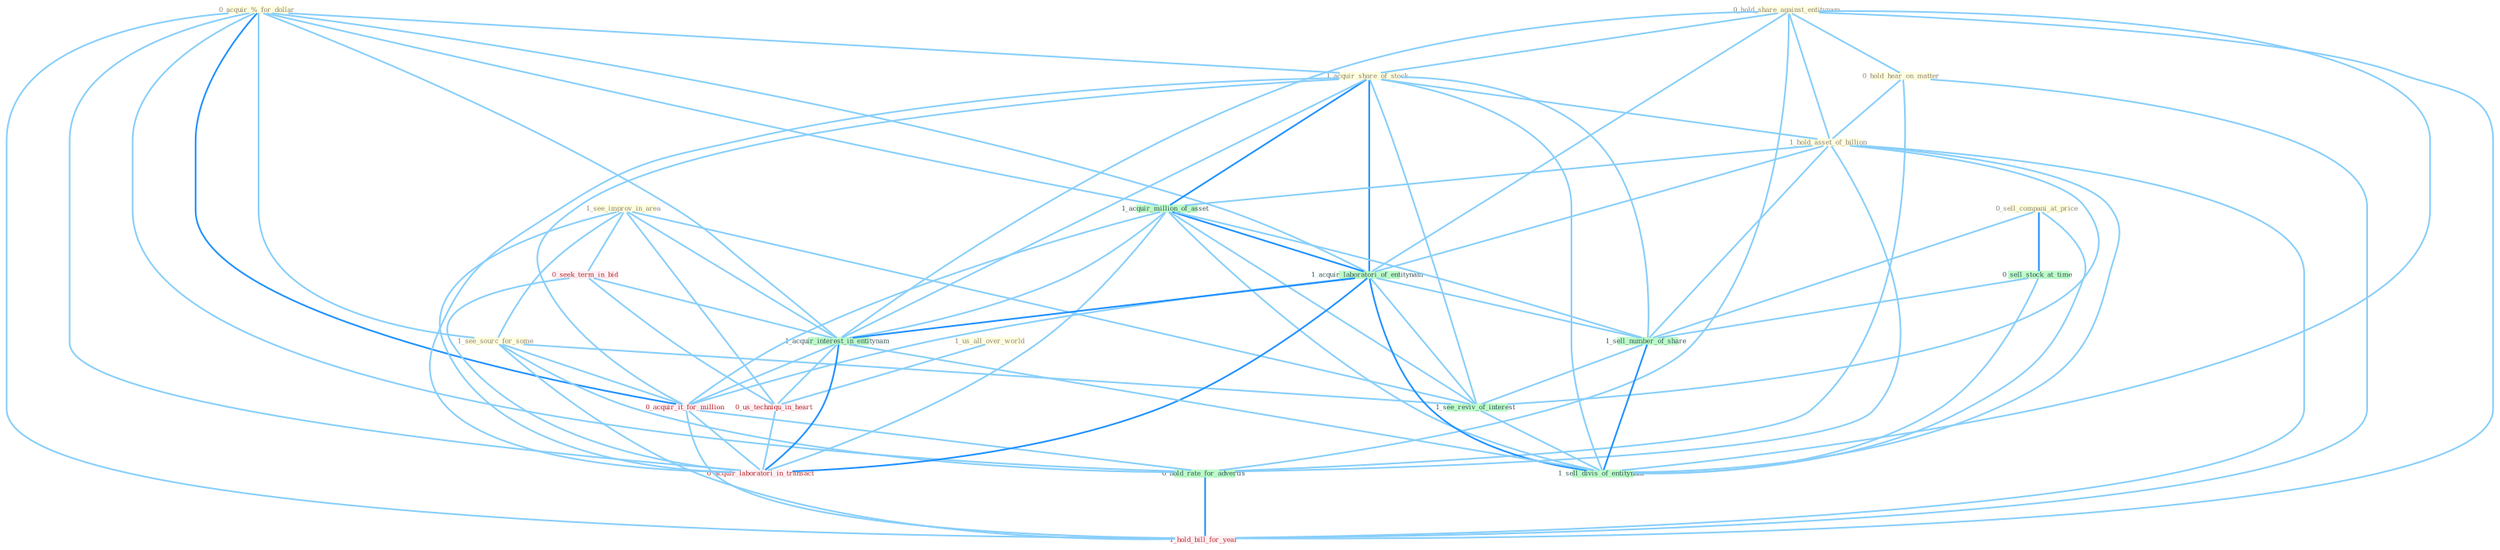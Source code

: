 Graph G{ 
    node
    [shape=polygon,style=filled,width=.5,height=.06,color="#BDFCC9",fixedsize=true,fontsize=4,
    fontcolor="#2f4f4f"];
    {node
    [color="#ffffe0", fontcolor="#8b7d6b"] "0_acquir_%_for_dollar " "1_see_improv_in_area " "0_hold_share_against_entitynam " "1_acquir_share_of_stock " "0_sell_compani_at_price " "1_see_sourc_for_some " "0_hold_hear_on_matter " "1_hold_asset_of_billion " "1_us_all_over_world "}
{node [color="#fff0f5", fontcolor="#b22222"] "0_seek_term_in_bid " "0_us_techniqu_in_heart " "0_acquir_it_for_million " "0_acquir_laboratori_in_transact " "1_hold_bill_for_year "}
edge [color="#B0E2FF"];

	"0_acquir_%_for_dollar " -- "1_acquir_share_of_stock " [w="1", color="#87cefa" ];
	"0_acquir_%_for_dollar " -- "1_see_sourc_for_some " [w="1", color="#87cefa" ];
	"0_acquir_%_for_dollar " -- "1_acquir_million_of_asset " [w="1", color="#87cefa" ];
	"0_acquir_%_for_dollar " -- "1_acquir_laboratori_of_entitynam " [w="1", color="#87cefa" ];
	"0_acquir_%_for_dollar " -- "1_acquir_interest_in_entitynam " [w="1", color="#87cefa" ];
	"0_acquir_%_for_dollar " -- "0_acquir_it_for_million " [w="2", color="#1e90ff" , len=0.8];
	"0_acquir_%_for_dollar " -- "0_hold_rate_for_advertis " [w="1", color="#87cefa" ];
	"0_acquir_%_for_dollar " -- "0_acquir_laboratori_in_transact " [w="1", color="#87cefa" ];
	"0_acquir_%_for_dollar " -- "1_hold_bill_for_year " [w="1", color="#87cefa" ];
	"1_see_improv_in_area " -- "1_see_sourc_for_some " [w="1", color="#87cefa" ];
	"1_see_improv_in_area " -- "0_seek_term_in_bid " [w="1", color="#87cefa" ];
	"1_see_improv_in_area " -- "1_acquir_interest_in_entitynam " [w="1", color="#87cefa" ];
	"1_see_improv_in_area " -- "0_us_techniqu_in_heart " [w="1", color="#87cefa" ];
	"1_see_improv_in_area " -- "0_acquir_laboratori_in_transact " [w="1", color="#87cefa" ];
	"1_see_improv_in_area " -- "1_see_reviv_of_interest " [w="1", color="#87cefa" ];
	"0_hold_share_against_entitynam " -- "1_acquir_share_of_stock " [w="1", color="#87cefa" ];
	"0_hold_share_against_entitynam " -- "0_hold_hear_on_matter " [w="1", color="#87cefa" ];
	"0_hold_share_against_entitynam " -- "1_hold_asset_of_billion " [w="1", color="#87cefa" ];
	"0_hold_share_against_entitynam " -- "1_acquir_laboratori_of_entitynam " [w="1", color="#87cefa" ];
	"0_hold_share_against_entitynam " -- "1_acquir_interest_in_entitynam " [w="1", color="#87cefa" ];
	"0_hold_share_against_entitynam " -- "0_hold_rate_for_advertis " [w="1", color="#87cefa" ];
	"0_hold_share_against_entitynam " -- "1_hold_bill_for_year " [w="1", color="#87cefa" ];
	"0_hold_share_against_entitynam " -- "1_sell_divis_of_entitynam " [w="1", color="#87cefa" ];
	"1_acquir_share_of_stock " -- "1_hold_asset_of_billion " [w="1", color="#87cefa" ];
	"1_acquir_share_of_stock " -- "1_acquir_million_of_asset " [w="2", color="#1e90ff" , len=0.8];
	"1_acquir_share_of_stock " -- "1_acquir_laboratori_of_entitynam " [w="2", color="#1e90ff" , len=0.8];
	"1_acquir_share_of_stock " -- "1_acquir_interest_in_entitynam " [w="1", color="#87cefa" ];
	"1_acquir_share_of_stock " -- "0_acquir_it_for_million " [w="1", color="#87cefa" ];
	"1_acquir_share_of_stock " -- "0_acquir_laboratori_in_transact " [w="1", color="#87cefa" ];
	"1_acquir_share_of_stock " -- "1_sell_number_of_share " [w="1", color="#87cefa" ];
	"1_acquir_share_of_stock " -- "1_see_reviv_of_interest " [w="1", color="#87cefa" ];
	"1_acquir_share_of_stock " -- "1_sell_divis_of_entitynam " [w="1", color="#87cefa" ];
	"0_sell_compani_at_price " -- "0_sell_stock_at_time " [w="2", color="#1e90ff" , len=0.8];
	"0_sell_compani_at_price " -- "1_sell_number_of_share " [w="1", color="#87cefa" ];
	"0_sell_compani_at_price " -- "1_sell_divis_of_entitynam " [w="1", color="#87cefa" ];
	"1_see_sourc_for_some " -- "0_acquir_it_for_million " [w="1", color="#87cefa" ];
	"1_see_sourc_for_some " -- "0_hold_rate_for_advertis " [w="1", color="#87cefa" ];
	"1_see_sourc_for_some " -- "1_see_reviv_of_interest " [w="1", color="#87cefa" ];
	"1_see_sourc_for_some " -- "1_hold_bill_for_year " [w="1", color="#87cefa" ];
	"0_hold_hear_on_matter " -- "1_hold_asset_of_billion " [w="1", color="#87cefa" ];
	"0_hold_hear_on_matter " -- "0_hold_rate_for_advertis " [w="1", color="#87cefa" ];
	"0_hold_hear_on_matter " -- "1_hold_bill_for_year " [w="1", color="#87cefa" ];
	"1_hold_asset_of_billion " -- "1_acquir_million_of_asset " [w="1", color="#87cefa" ];
	"1_hold_asset_of_billion " -- "1_acquir_laboratori_of_entitynam " [w="1", color="#87cefa" ];
	"1_hold_asset_of_billion " -- "0_hold_rate_for_advertis " [w="1", color="#87cefa" ];
	"1_hold_asset_of_billion " -- "1_sell_number_of_share " [w="1", color="#87cefa" ];
	"1_hold_asset_of_billion " -- "1_see_reviv_of_interest " [w="1", color="#87cefa" ];
	"1_hold_asset_of_billion " -- "1_hold_bill_for_year " [w="1", color="#87cefa" ];
	"1_hold_asset_of_billion " -- "1_sell_divis_of_entitynam " [w="1", color="#87cefa" ];
	"1_us_all_over_world " -- "0_us_techniqu_in_heart " [w="1", color="#87cefa" ];
	"1_acquir_million_of_asset " -- "1_acquir_laboratori_of_entitynam " [w="2", color="#1e90ff" , len=0.8];
	"1_acquir_million_of_asset " -- "1_acquir_interest_in_entitynam " [w="1", color="#87cefa" ];
	"1_acquir_million_of_asset " -- "0_acquir_it_for_million " [w="1", color="#87cefa" ];
	"1_acquir_million_of_asset " -- "0_acquir_laboratori_in_transact " [w="1", color="#87cefa" ];
	"1_acquir_million_of_asset " -- "1_sell_number_of_share " [w="1", color="#87cefa" ];
	"1_acquir_million_of_asset " -- "1_see_reviv_of_interest " [w="1", color="#87cefa" ];
	"1_acquir_million_of_asset " -- "1_sell_divis_of_entitynam " [w="1", color="#87cefa" ];
	"1_acquir_laboratori_of_entitynam " -- "1_acquir_interest_in_entitynam " [w="2", color="#1e90ff" , len=0.8];
	"1_acquir_laboratori_of_entitynam " -- "0_acquir_it_for_million " [w="1", color="#87cefa" ];
	"1_acquir_laboratori_of_entitynam " -- "0_acquir_laboratori_in_transact " [w="2", color="#1e90ff" , len=0.8];
	"1_acquir_laboratori_of_entitynam " -- "1_sell_number_of_share " [w="1", color="#87cefa" ];
	"1_acquir_laboratori_of_entitynam " -- "1_see_reviv_of_interest " [w="1", color="#87cefa" ];
	"1_acquir_laboratori_of_entitynam " -- "1_sell_divis_of_entitynam " [w="2", color="#1e90ff" , len=0.8];
	"0_seek_term_in_bid " -- "1_acquir_interest_in_entitynam " [w="1", color="#87cefa" ];
	"0_seek_term_in_bid " -- "0_us_techniqu_in_heart " [w="1", color="#87cefa" ];
	"0_seek_term_in_bid " -- "0_acquir_laboratori_in_transact " [w="1", color="#87cefa" ];
	"1_acquir_interest_in_entitynam " -- "0_us_techniqu_in_heart " [w="1", color="#87cefa" ];
	"1_acquir_interest_in_entitynam " -- "0_acquir_it_for_million " [w="1", color="#87cefa" ];
	"1_acquir_interest_in_entitynam " -- "0_acquir_laboratori_in_transact " [w="2", color="#1e90ff" , len=0.8];
	"1_acquir_interest_in_entitynam " -- "1_sell_divis_of_entitynam " [w="1", color="#87cefa" ];
	"0_us_techniqu_in_heart " -- "0_acquir_laboratori_in_transact " [w="1", color="#87cefa" ];
	"0_acquir_it_for_million " -- "0_hold_rate_for_advertis " [w="1", color="#87cefa" ];
	"0_acquir_it_for_million " -- "0_acquir_laboratori_in_transact " [w="1", color="#87cefa" ];
	"0_acquir_it_for_million " -- "1_hold_bill_for_year " [w="1", color="#87cefa" ];
	"0_hold_rate_for_advertis " -- "1_hold_bill_for_year " [w="2", color="#1e90ff" , len=0.8];
	"0_sell_stock_at_time " -- "1_sell_number_of_share " [w="1", color="#87cefa" ];
	"0_sell_stock_at_time " -- "1_sell_divis_of_entitynam " [w="1", color="#87cefa" ];
	"1_sell_number_of_share " -- "1_see_reviv_of_interest " [w="1", color="#87cefa" ];
	"1_sell_number_of_share " -- "1_sell_divis_of_entitynam " [w="2", color="#1e90ff" , len=0.8];
	"1_see_reviv_of_interest " -- "1_sell_divis_of_entitynam " [w="1", color="#87cefa" ];
}